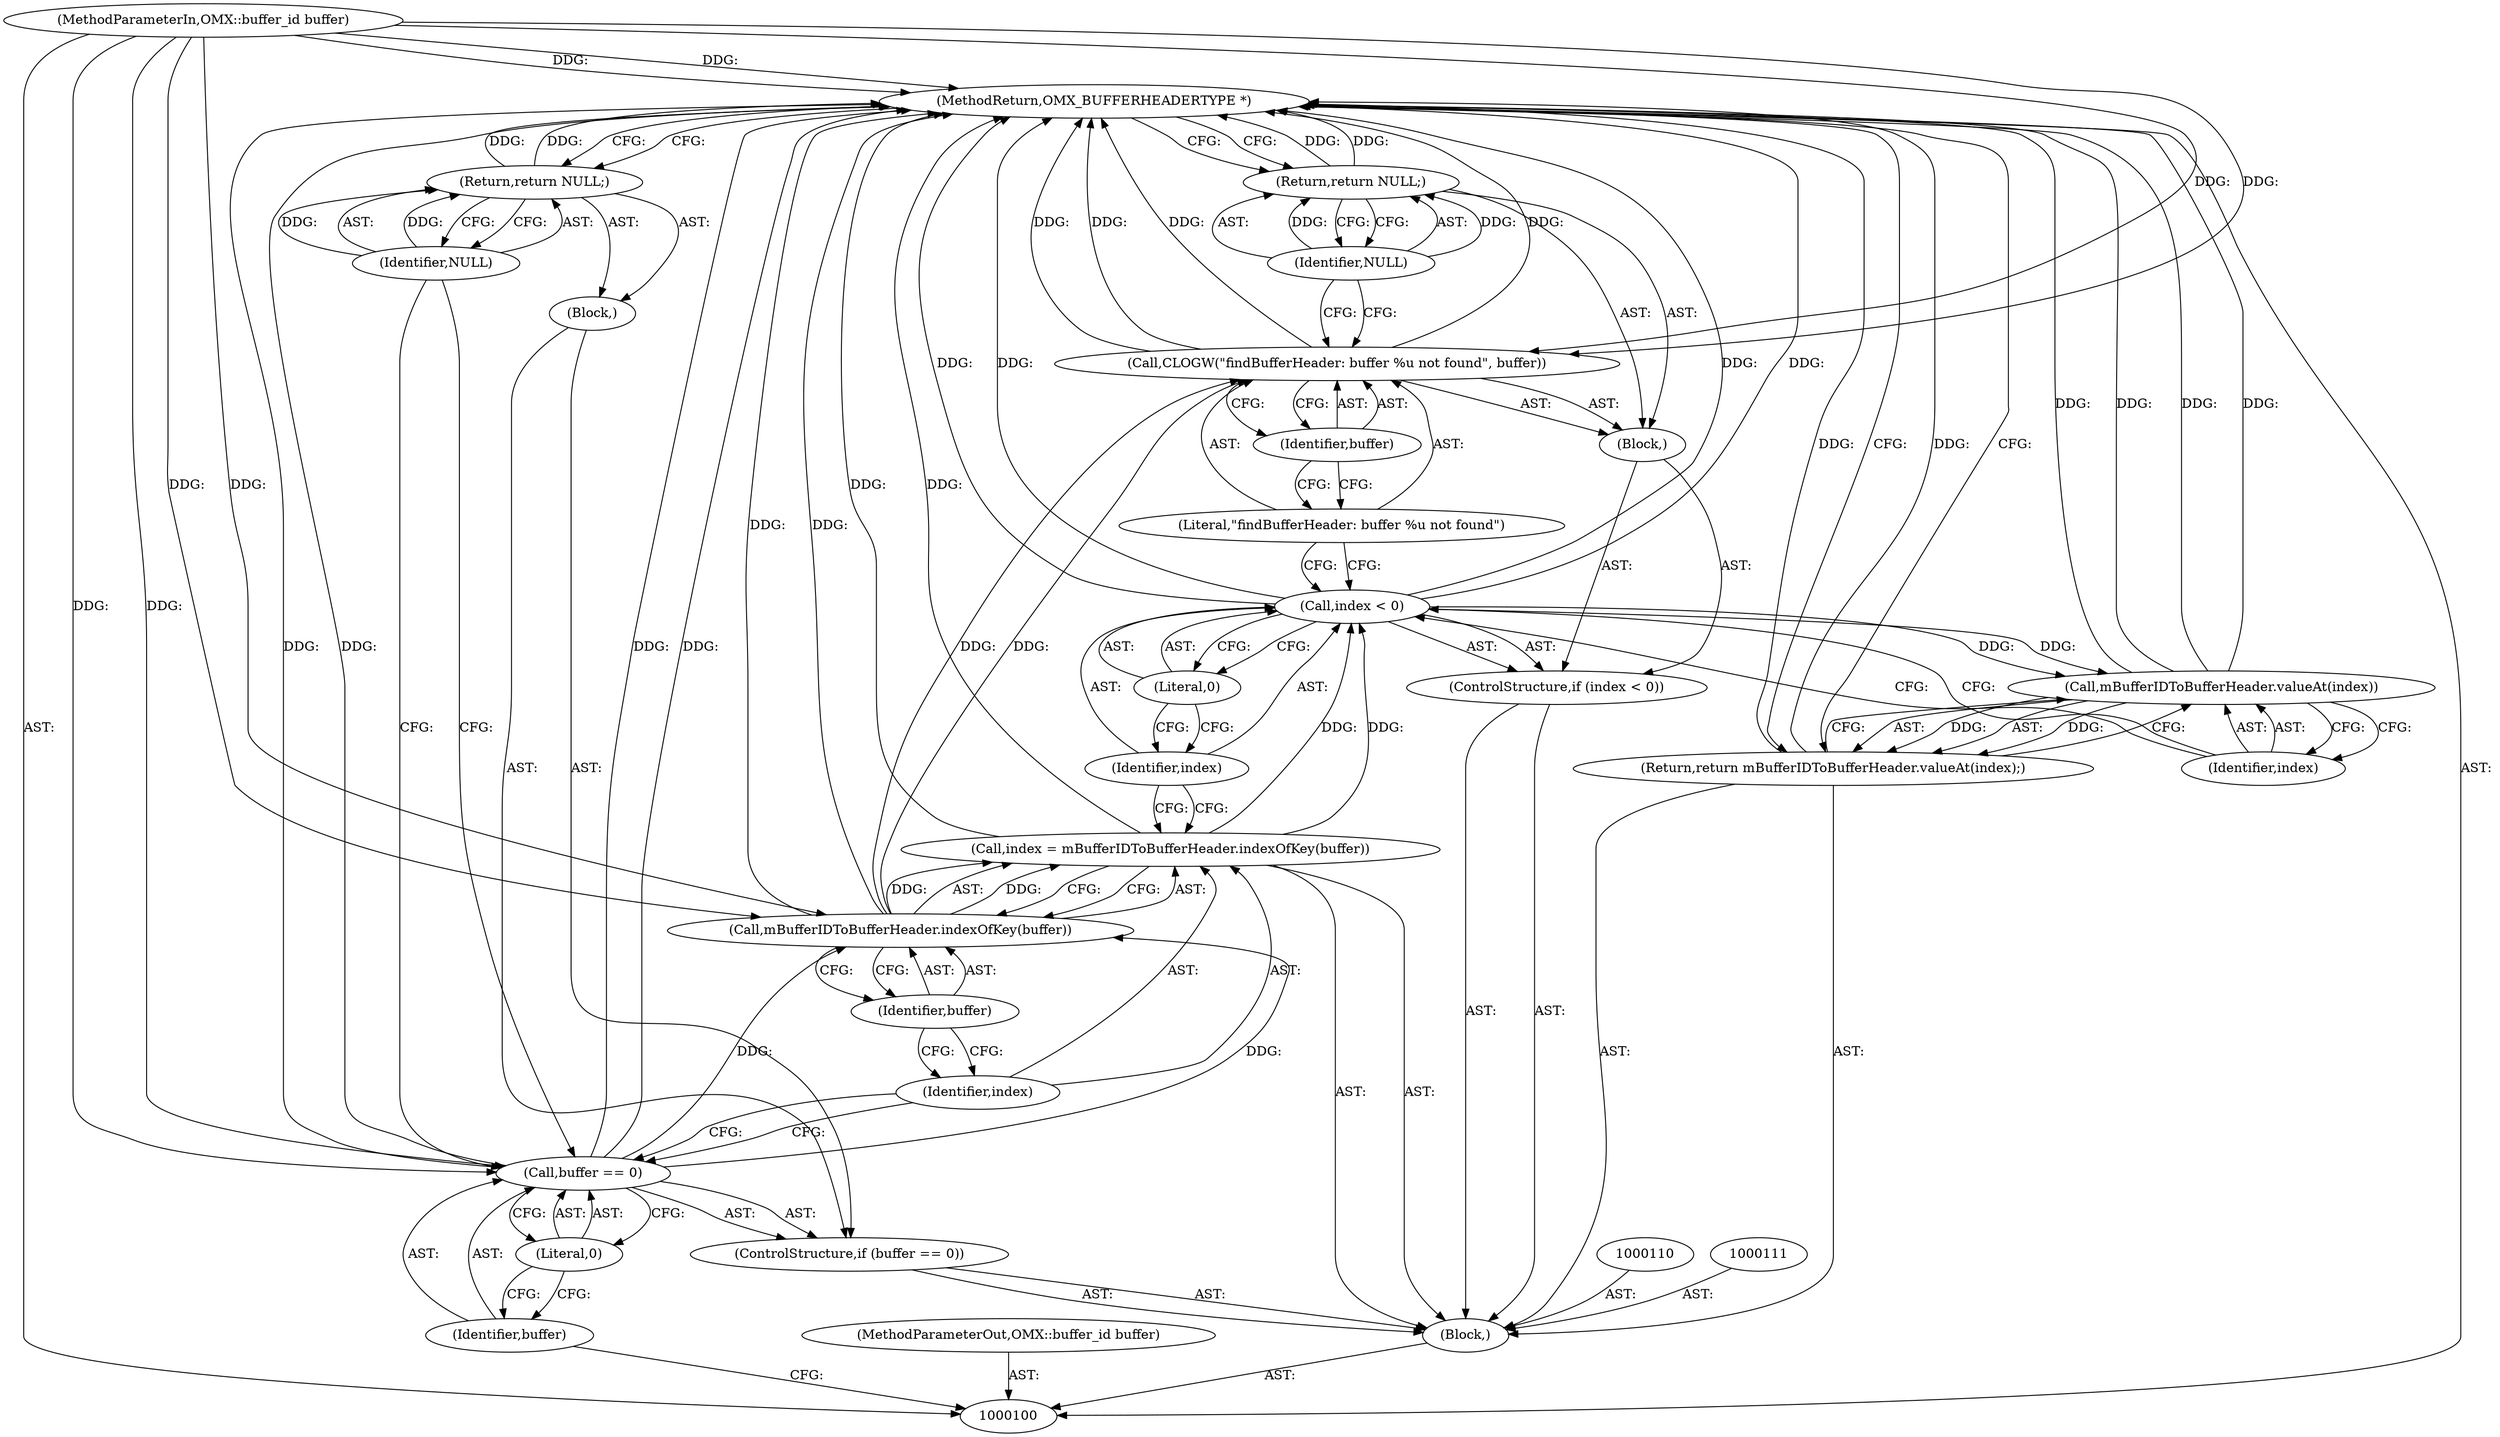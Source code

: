 digraph "1_Android_b351eabb428c7ca85a34513c64601f437923d576_6" {
"1000129" [label="(MethodReturn,OMX_BUFFERHEADERTYPE *)"];
"1000101" [label="(MethodParameterIn,OMX::buffer_id buffer)"];
"1000167" [label="(MethodParameterOut,OMX::buffer_id buffer)"];
"1000102" [label="(Block,)"];
"1000125" [label="(Identifier,NULL)"];
"1000124" [label="(Return,return NULL;)"];
"1000127" [label="(Call,mBufferIDToBufferHeader.valueAt(index))"];
"1000126" [label="(Return,return mBufferIDToBufferHeader.valueAt(index);)"];
"1000128" [label="(Identifier,index)"];
"1000106" [label="(Literal,0)"];
"1000107" [label="(Block,)"];
"1000103" [label="(ControlStructure,if (buffer == 0))"];
"1000104" [label="(Call,buffer == 0)"];
"1000105" [label="(Identifier,buffer)"];
"1000109" [label="(Identifier,NULL)"];
"1000108" [label="(Return,return NULL;)"];
"1000114" [label="(Call,mBufferIDToBufferHeader.indexOfKey(buffer))"];
"1000115" [label="(Identifier,buffer)"];
"1000112" [label="(Call,index = mBufferIDToBufferHeader.indexOfKey(buffer))"];
"1000113" [label="(Identifier,index)"];
"1000116" [label="(ControlStructure,if (index < 0))"];
"1000119" [label="(Literal,0)"];
"1000120" [label="(Block,)"];
"1000117" [label="(Call,index < 0)"];
"1000118" [label="(Identifier,index)"];
"1000122" [label="(Literal,\"findBufferHeader: buffer %u not found\")"];
"1000123" [label="(Identifier,buffer)"];
"1000121" [label="(Call,CLOGW(\"findBufferHeader: buffer %u not found\", buffer))"];
"1000129" -> "1000100"  [label="AST: "];
"1000129" -> "1000108"  [label="CFG: "];
"1000129" -> "1000124"  [label="CFG: "];
"1000129" -> "1000126"  [label="CFG: "];
"1000108" -> "1000129"  [label="DDG: "];
"1000126" -> "1000129"  [label="DDG: "];
"1000124" -> "1000129"  [label="DDG: "];
"1000117" -> "1000129"  [label="DDG: "];
"1000117" -> "1000129"  [label="DDG: "];
"1000104" -> "1000129"  [label="DDG: "];
"1000104" -> "1000129"  [label="DDG: "];
"1000112" -> "1000129"  [label="DDG: "];
"1000121" -> "1000129"  [label="DDG: "];
"1000121" -> "1000129"  [label="DDG: "];
"1000127" -> "1000129"  [label="DDG: "];
"1000127" -> "1000129"  [label="DDG: "];
"1000101" -> "1000129"  [label="DDG: "];
"1000114" -> "1000129"  [label="DDG: "];
"1000101" -> "1000100"  [label="AST: "];
"1000101" -> "1000129"  [label="DDG: "];
"1000101" -> "1000104"  [label="DDG: "];
"1000101" -> "1000114"  [label="DDG: "];
"1000101" -> "1000121"  [label="DDG: "];
"1000167" -> "1000100"  [label="AST: "];
"1000102" -> "1000100"  [label="AST: "];
"1000103" -> "1000102"  [label="AST: "];
"1000110" -> "1000102"  [label="AST: "];
"1000111" -> "1000102"  [label="AST: "];
"1000112" -> "1000102"  [label="AST: "];
"1000116" -> "1000102"  [label="AST: "];
"1000126" -> "1000102"  [label="AST: "];
"1000125" -> "1000124"  [label="AST: "];
"1000125" -> "1000121"  [label="CFG: "];
"1000124" -> "1000125"  [label="CFG: "];
"1000125" -> "1000124"  [label="DDG: "];
"1000124" -> "1000120"  [label="AST: "];
"1000124" -> "1000125"  [label="CFG: "];
"1000125" -> "1000124"  [label="AST: "];
"1000129" -> "1000124"  [label="CFG: "];
"1000124" -> "1000129"  [label="DDG: "];
"1000125" -> "1000124"  [label="DDG: "];
"1000127" -> "1000126"  [label="AST: "];
"1000127" -> "1000128"  [label="CFG: "];
"1000128" -> "1000127"  [label="AST: "];
"1000126" -> "1000127"  [label="CFG: "];
"1000127" -> "1000129"  [label="DDG: "];
"1000127" -> "1000129"  [label="DDG: "];
"1000127" -> "1000126"  [label="DDG: "];
"1000117" -> "1000127"  [label="DDG: "];
"1000126" -> "1000102"  [label="AST: "];
"1000126" -> "1000127"  [label="CFG: "];
"1000127" -> "1000126"  [label="AST: "];
"1000129" -> "1000126"  [label="CFG: "];
"1000126" -> "1000129"  [label="DDG: "];
"1000127" -> "1000126"  [label="DDG: "];
"1000128" -> "1000127"  [label="AST: "];
"1000128" -> "1000117"  [label="CFG: "];
"1000127" -> "1000128"  [label="CFG: "];
"1000106" -> "1000104"  [label="AST: "];
"1000106" -> "1000105"  [label="CFG: "];
"1000104" -> "1000106"  [label="CFG: "];
"1000107" -> "1000103"  [label="AST: "];
"1000108" -> "1000107"  [label="AST: "];
"1000103" -> "1000102"  [label="AST: "];
"1000104" -> "1000103"  [label="AST: "];
"1000107" -> "1000103"  [label="AST: "];
"1000104" -> "1000103"  [label="AST: "];
"1000104" -> "1000106"  [label="CFG: "];
"1000105" -> "1000104"  [label="AST: "];
"1000106" -> "1000104"  [label="AST: "];
"1000109" -> "1000104"  [label="CFG: "];
"1000113" -> "1000104"  [label="CFG: "];
"1000104" -> "1000129"  [label="DDG: "];
"1000104" -> "1000129"  [label="DDG: "];
"1000101" -> "1000104"  [label="DDG: "];
"1000104" -> "1000114"  [label="DDG: "];
"1000105" -> "1000104"  [label="AST: "];
"1000105" -> "1000100"  [label="CFG: "];
"1000106" -> "1000105"  [label="CFG: "];
"1000109" -> "1000108"  [label="AST: "];
"1000109" -> "1000104"  [label="CFG: "];
"1000108" -> "1000109"  [label="CFG: "];
"1000109" -> "1000108"  [label="DDG: "];
"1000108" -> "1000107"  [label="AST: "];
"1000108" -> "1000109"  [label="CFG: "];
"1000109" -> "1000108"  [label="AST: "];
"1000129" -> "1000108"  [label="CFG: "];
"1000108" -> "1000129"  [label="DDG: "];
"1000109" -> "1000108"  [label="DDG: "];
"1000114" -> "1000112"  [label="AST: "];
"1000114" -> "1000115"  [label="CFG: "];
"1000115" -> "1000114"  [label="AST: "];
"1000112" -> "1000114"  [label="CFG: "];
"1000114" -> "1000129"  [label="DDG: "];
"1000114" -> "1000112"  [label="DDG: "];
"1000104" -> "1000114"  [label="DDG: "];
"1000101" -> "1000114"  [label="DDG: "];
"1000114" -> "1000121"  [label="DDG: "];
"1000115" -> "1000114"  [label="AST: "];
"1000115" -> "1000113"  [label="CFG: "];
"1000114" -> "1000115"  [label="CFG: "];
"1000112" -> "1000102"  [label="AST: "];
"1000112" -> "1000114"  [label="CFG: "];
"1000113" -> "1000112"  [label="AST: "];
"1000114" -> "1000112"  [label="AST: "];
"1000118" -> "1000112"  [label="CFG: "];
"1000112" -> "1000129"  [label="DDG: "];
"1000114" -> "1000112"  [label="DDG: "];
"1000112" -> "1000117"  [label="DDG: "];
"1000113" -> "1000112"  [label="AST: "];
"1000113" -> "1000104"  [label="CFG: "];
"1000115" -> "1000113"  [label="CFG: "];
"1000116" -> "1000102"  [label="AST: "];
"1000117" -> "1000116"  [label="AST: "];
"1000120" -> "1000116"  [label="AST: "];
"1000119" -> "1000117"  [label="AST: "];
"1000119" -> "1000118"  [label="CFG: "];
"1000117" -> "1000119"  [label="CFG: "];
"1000120" -> "1000116"  [label="AST: "];
"1000121" -> "1000120"  [label="AST: "];
"1000124" -> "1000120"  [label="AST: "];
"1000117" -> "1000116"  [label="AST: "];
"1000117" -> "1000119"  [label="CFG: "];
"1000118" -> "1000117"  [label="AST: "];
"1000119" -> "1000117"  [label="AST: "];
"1000122" -> "1000117"  [label="CFG: "];
"1000128" -> "1000117"  [label="CFG: "];
"1000117" -> "1000129"  [label="DDG: "];
"1000117" -> "1000129"  [label="DDG: "];
"1000112" -> "1000117"  [label="DDG: "];
"1000117" -> "1000127"  [label="DDG: "];
"1000118" -> "1000117"  [label="AST: "];
"1000118" -> "1000112"  [label="CFG: "];
"1000119" -> "1000118"  [label="CFG: "];
"1000122" -> "1000121"  [label="AST: "];
"1000122" -> "1000117"  [label="CFG: "];
"1000123" -> "1000122"  [label="CFG: "];
"1000123" -> "1000121"  [label="AST: "];
"1000123" -> "1000122"  [label="CFG: "];
"1000121" -> "1000123"  [label="CFG: "];
"1000121" -> "1000120"  [label="AST: "];
"1000121" -> "1000123"  [label="CFG: "];
"1000122" -> "1000121"  [label="AST: "];
"1000123" -> "1000121"  [label="AST: "];
"1000125" -> "1000121"  [label="CFG: "];
"1000121" -> "1000129"  [label="DDG: "];
"1000121" -> "1000129"  [label="DDG: "];
"1000114" -> "1000121"  [label="DDG: "];
"1000101" -> "1000121"  [label="DDG: "];
}
